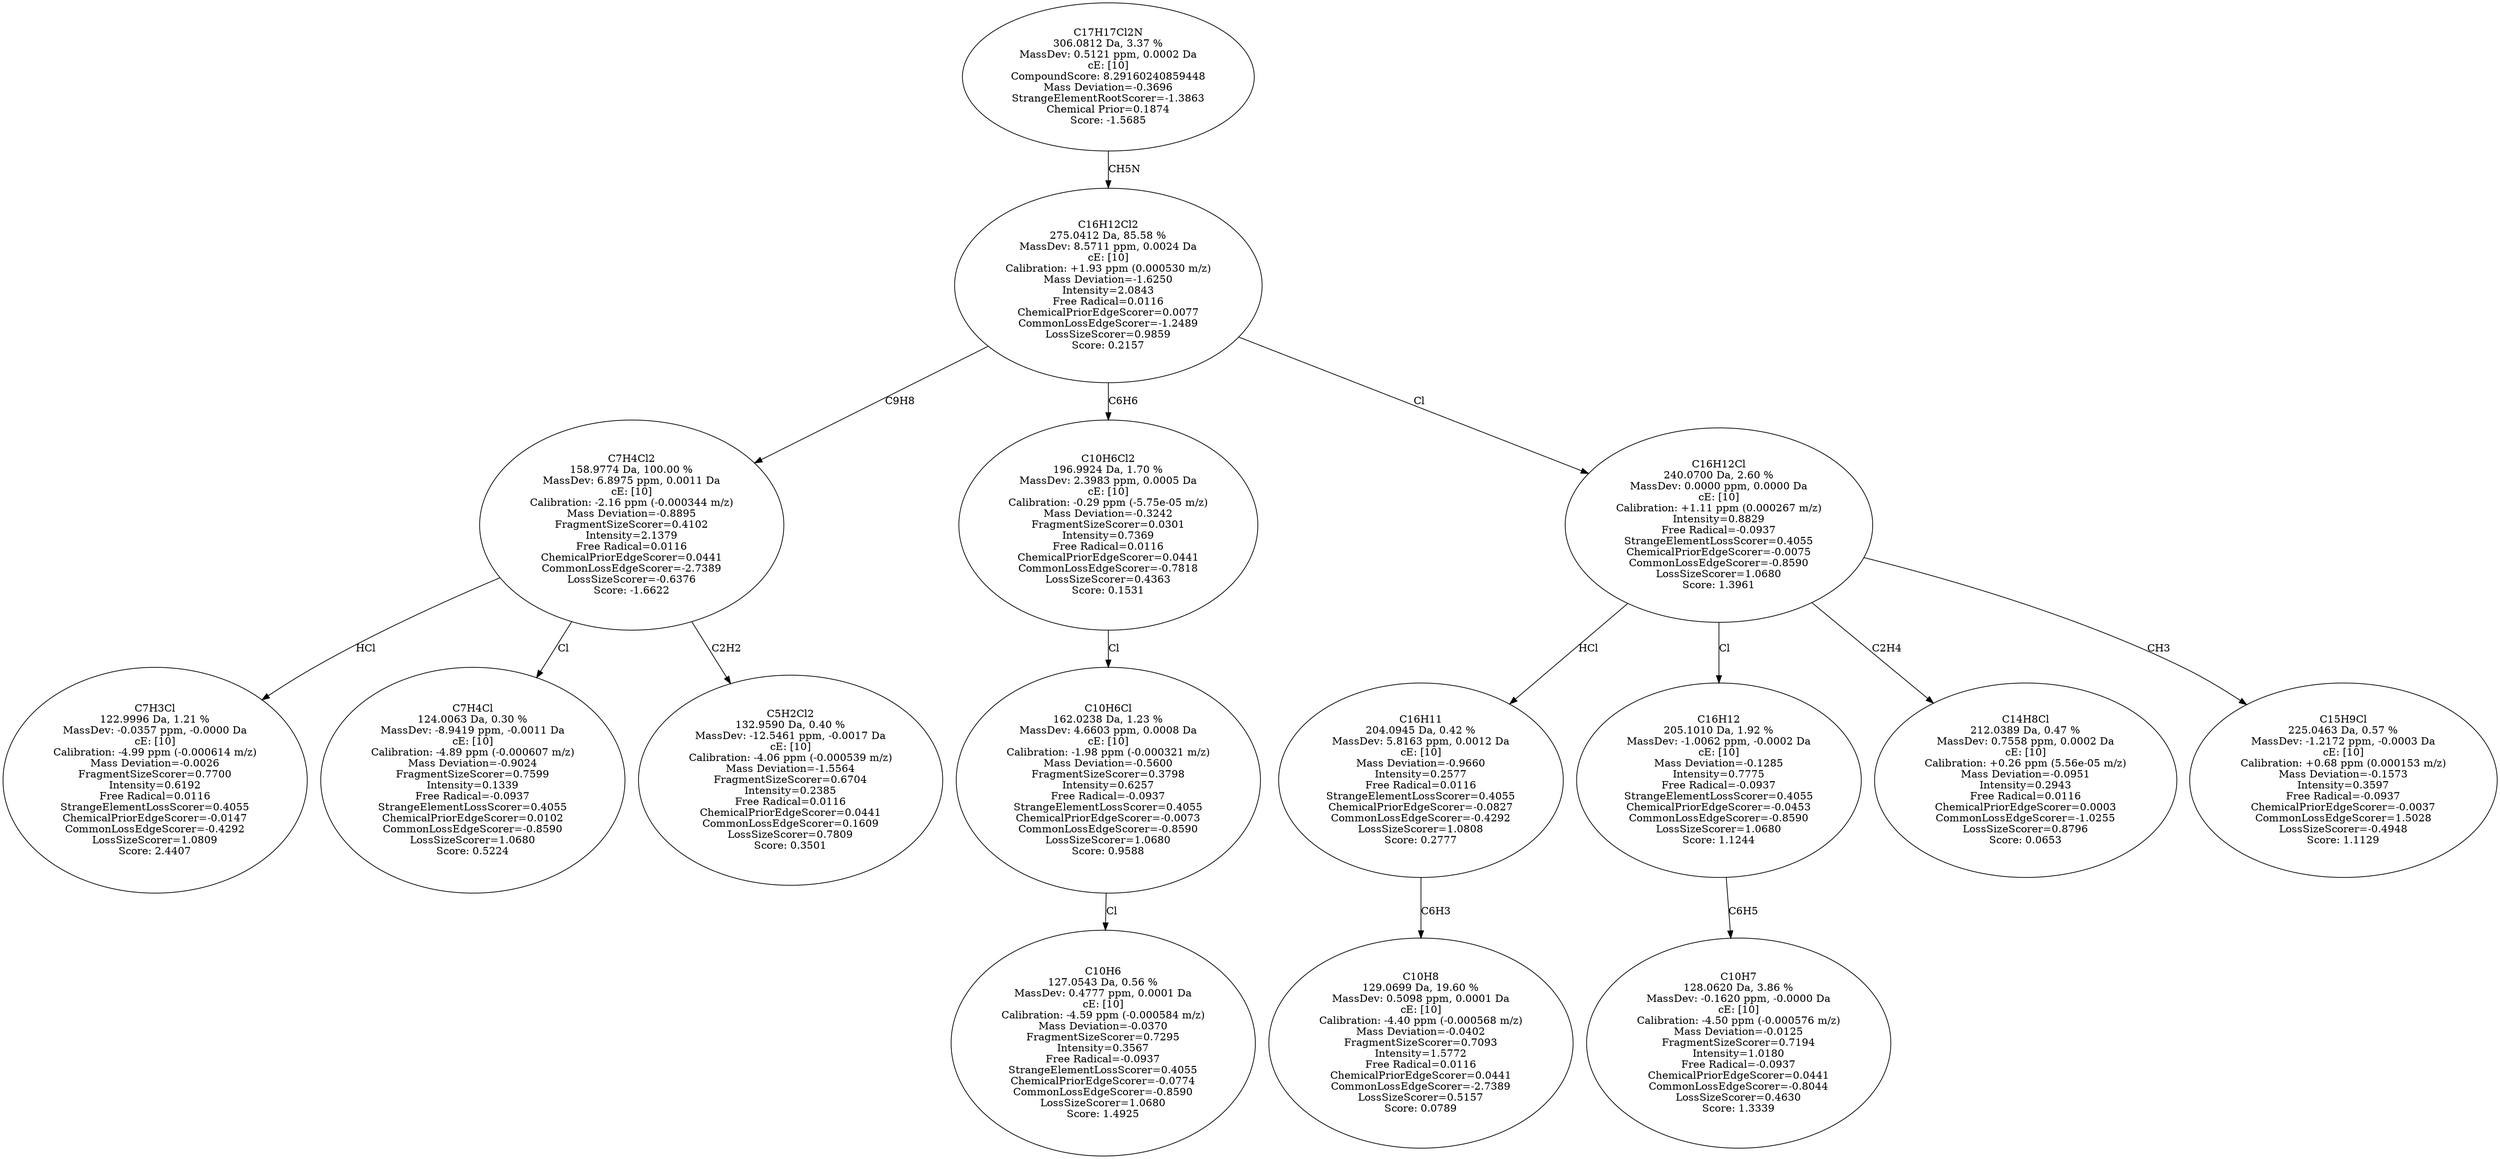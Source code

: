 strict digraph {
v1 [label="C7H3Cl\n122.9996 Da, 1.21 %\nMassDev: -0.0357 ppm, -0.0000 Da\ncE: [10]\nCalibration: -4.99 ppm (-0.000614 m/z)\nMass Deviation=-0.0026\nFragmentSizeScorer=0.7700\nIntensity=0.6192\nFree Radical=0.0116\nStrangeElementLossScorer=0.4055\nChemicalPriorEdgeScorer=-0.0147\nCommonLossEdgeScorer=-0.4292\nLossSizeScorer=1.0809\nScore: 2.4407"];
v2 [label="C7H4Cl\n124.0063 Da, 0.30 %\nMassDev: -8.9419 ppm, -0.0011 Da\ncE: [10]\nCalibration: -4.89 ppm (-0.000607 m/z)\nMass Deviation=-0.9024\nFragmentSizeScorer=0.7599\nIntensity=0.1339\nFree Radical=-0.0937\nStrangeElementLossScorer=0.4055\nChemicalPriorEdgeScorer=0.0102\nCommonLossEdgeScorer=-0.8590\nLossSizeScorer=1.0680\nScore: 0.5224"];
v3 [label="C5H2Cl2\n132.9590 Da, 0.40 %\nMassDev: -12.5461 ppm, -0.0017 Da\ncE: [10]\nCalibration: -4.06 ppm (-0.000539 m/z)\nMass Deviation=-1.5564\nFragmentSizeScorer=0.6704\nIntensity=0.2385\nFree Radical=0.0116\nChemicalPriorEdgeScorer=0.0441\nCommonLossEdgeScorer=0.1609\nLossSizeScorer=0.7809\nScore: 0.3501"];
v4 [label="C7H4Cl2\n158.9774 Da, 100.00 %\nMassDev: 6.8975 ppm, 0.0011 Da\ncE: [10]\nCalibration: -2.16 ppm (-0.000344 m/z)\nMass Deviation=-0.8895\nFragmentSizeScorer=0.4102\nIntensity=2.1379\nFree Radical=0.0116\nChemicalPriorEdgeScorer=0.0441\nCommonLossEdgeScorer=-2.7389\nLossSizeScorer=-0.6376\nScore: -1.6622"];
v5 [label="C10H6\n127.0543 Da, 0.56 %\nMassDev: 0.4777 ppm, 0.0001 Da\ncE: [10]\nCalibration: -4.59 ppm (-0.000584 m/z)\nMass Deviation=-0.0370\nFragmentSizeScorer=0.7295\nIntensity=0.3567\nFree Radical=-0.0937\nStrangeElementLossScorer=0.4055\nChemicalPriorEdgeScorer=-0.0774\nCommonLossEdgeScorer=-0.8590\nLossSizeScorer=1.0680\nScore: 1.4925"];
v6 [label="C10H6Cl\n162.0238 Da, 1.23 %\nMassDev: 4.6603 ppm, 0.0008 Da\ncE: [10]\nCalibration: -1.98 ppm (-0.000321 m/z)\nMass Deviation=-0.5600\nFragmentSizeScorer=0.3798\nIntensity=0.6257\nFree Radical=-0.0937\nStrangeElementLossScorer=0.4055\nChemicalPriorEdgeScorer=-0.0073\nCommonLossEdgeScorer=-0.8590\nLossSizeScorer=1.0680\nScore: 0.9588"];
v7 [label="C10H6Cl2\n196.9924 Da, 1.70 %\nMassDev: 2.3983 ppm, 0.0005 Da\ncE: [10]\nCalibration: -0.29 ppm (-5.75e-05 m/z)\nMass Deviation=-0.3242\nFragmentSizeScorer=0.0301\nIntensity=0.7369\nFree Radical=0.0116\nChemicalPriorEdgeScorer=0.0441\nCommonLossEdgeScorer=-0.7818\nLossSizeScorer=0.4363\nScore: 0.1531"];
v8 [label="C10H8\n129.0699 Da, 19.60 %\nMassDev: 0.5098 ppm, 0.0001 Da\ncE: [10]\nCalibration: -4.40 ppm (-0.000568 m/z)\nMass Deviation=-0.0402\nFragmentSizeScorer=0.7093\nIntensity=1.5772\nFree Radical=0.0116\nChemicalPriorEdgeScorer=0.0441\nCommonLossEdgeScorer=-2.7389\nLossSizeScorer=0.5157\nScore: 0.0789"];
v9 [label="C16H11\n204.0945 Da, 0.42 %\nMassDev: 5.8163 ppm, 0.0012 Da\ncE: [10]\nMass Deviation=-0.9660\nIntensity=0.2577\nFree Radical=0.0116\nStrangeElementLossScorer=0.4055\nChemicalPriorEdgeScorer=-0.0827\nCommonLossEdgeScorer=-0.4292\nLossSizeScorer=1.0808\nScore: 0.2777"];
v10 [label="C10H7\n128.0620 Da, 3.86 %\nMassDev: -0.1620 ppm, -0.0000 Da\ncE: [10]\nCalibration: -4.50 ppm (-0.000576 m/z)\nMass Deviation=-0.0125\nFragmentSizeScorer=0.7194\nIntensity=1.0180\nFree Radical=-0.0937\nChemicalPriorEdgeScorer=0.0441\nCommonLossEdgeScorer=-0.8044\nLossSizeScorer=0.4630\nScore: 1.3339"];
v11 [label="C16H12\n205.1010 Da, 1.92 %\nMassDev: -1.0062 ppm, -0.0002 Da\ncE: [10]\nMass Deviation=-0.1285\nIntensity=0.7775\nFree Radical=-0.0937\nStrangeElementLossScorer=0.4055\nChemicalPriorEdgeScorer=-0.0453\nCommonLossEdgeScorer=-0.8590\nLossSizeScorer=1.0680\nScore: 1.1244"];
v12 [label="C14H8Cl\n212.0389 Da, 0.47 %\nMassDev: 0.7558 ppm, 0.0002 Da\ncE: [10]\nCalibration: +0.26 ppm (5.56e-05 m/z)\nMass Deviation=-0.0951\nIntensity=0.2943\nFree Radical=0.0116\nChemicalPriorEdgeScorer=0.0003\nCommonLossEdgeScorer=-1.0255\nLossSizeScorer=0.8796\nScore: 0.0653"];
v13 [label="C15H9Cl\n225.0463 Da, 0.57 %\nMassDev: -1.2172 ppm, -0.0003 Da\ncE: [10]\nCalibration: +0.68 ppm (0.000153 m/z)\nMass Deviation=-0.1573\nIntensity=0.3597\nFree Radical=-0.0937\nChemicalPriorEdgeScorer=-0.0037\nCommonLossEdgeScorer=1.5028\nLossSizeScorer=-0.4948\nScore: 1.1129"];
v14 [label="C16H12Cl\n240.0700 Da, 2.60 %\nMassDev: 0.0000 ppm, 0.0000 Da\ncE: [10]\nCalibration: +1.11 ppm (0.000267 m/z)\nIntensity=0.8829\nFree Radical=-0.0937\nStrangeElementLossScorer=0.4055\nChemicalPriorEdgeScorer=-0.0075\nCommonLossEdgeScorer=-0.8590\nLossSizeScorer=1.0680\nScore: 1.3961"];
v15 [label="C16H12Cl2\n275.0412 Da, 85.58 %\nMassDev: 8.5711 ppm, 0.0024 Da\ncE: [10]\nCalibration: +1.93 ppm (0.000530 m/z)\nMass Deviation=-1.6250\nIntensity=2.0843\nFree Radical=0.0116\nChemicalPriorEdgeScorer=0.0077\nCommonLossEdgeScorer=-1.2489\nLossSizeScorer=0.9859\nScore: 0.2157"];
v16 [label="C17H17Cl2N\n306.0812 Da, 3.37 %\nMassDev: 0.5121 ppm, 0.0002 Da\ncE: [10]\nCompoundScore: 8.29160240859448\nMass Deviation=-0.3696\nStrangeElementRootScorer=-1.3863\nChemical Prior=0.1874\nScore: -1.5685"];
v4 -> v1 [label="HCl"];
v4 -> v2 [label="Cl"];
v4 -> v3 [label="C2H2"];
v15 -> v4 [label="C9H8"];
v6 -> v5 [label="Cl"];
v7 -> v6 [label="Cl"];
v15 -> v7 [label="C6H6"];
v9 -> v8 [label="C6H3"];
v14 -> v9 [label="HCl"];
v11 -> v10 [label="C6H5"];
v14 -> v11 [label="Cl"];
v14 -> v12 [label="C2H4"];
v14 -> v13 [label="CH3"];
v15 -> v14 [label="Cl"];
v16 -> v15 [label="CH5N"];
}